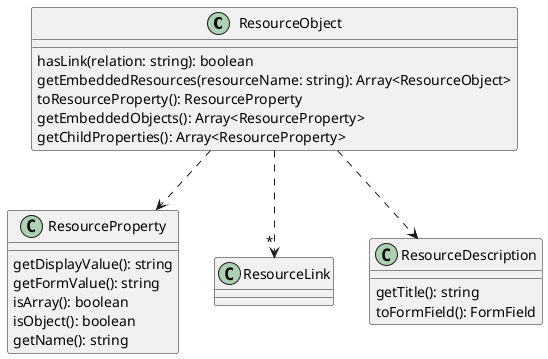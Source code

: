 @startuml
class ResourceObject {
    hasLink(relation: string): boolean
    getEmbeddedResources(resourceName: string): Array<ResourceObject>
    toResourceProperty(): ResourceProperty
    getEmbeddedObjects(): Array<ResourceProperty>
    getChildProperties(): Array<ResourceProperty>
}
class ResourceProperty {
    getDisplayValue(): string
    getFormValue(): string
    isArray(): boolean
    isObject(): boolean
    getName(): string
}
class ResourceLink
class ResourceDescription {
    getTitle(): string
    toFormField(): FormField
}

ResourceObject ..> ResourceProperty
ResourceObject ..> "*" ResourceLink
ResourceObject ..> ResourceDescription
@enduml